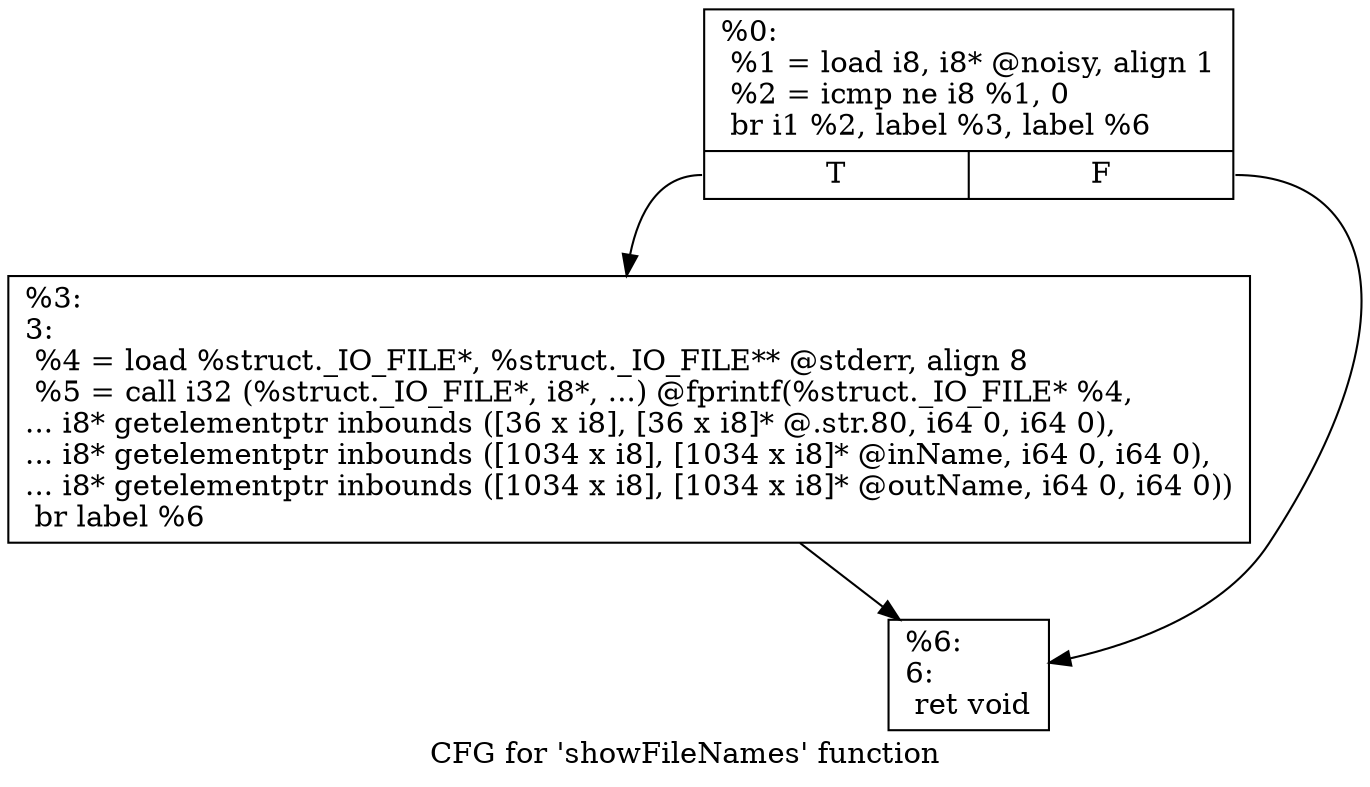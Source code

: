 digraph "CFG for 'showFileNames' function" {
	label="CFG for 'showFileNames' function";

	Node0xd61ea0 [shape=record,label="{%0:\l  %1 = load i8, i8* @noisy, align 1\l  %2 = icmp ne i8 %1, 0\l  br i1 %2, label %3, label %6\l|{<s0>T|<s1>F}}"];
	Node0xd61ea0:s0 -> Node0xd61f80;
	Node0xd61ea0:s1 -> Node0xd61fd0;
	Node0xd61f80 [shape=record,label="{%3:\l3:                                                \l  %4 = load %struct._IO_FILE*, %struct._IO_FILE** @stderr, align 8\l  %5 = call i32 (%struct._IO_FILE*, i8*, ...) @fprintf(%struct._IO_FILE* %4,\l... i8* getelementptr inbounds ([36 x i8], [36 x i8]* @.str.80, i64 0, i64 0),\l... i8* getelementptr inbounds ([1034 x i8], [1034 x i8]* @inName, i64 0, i64 0),\l... i8* getelementptr inbounds ([1034 x i8], [1034 x i8]* @outName, i64 0, i64 0))\l  br label %6\l}"];
	Node0xd61f80 -> Node0xd61fd0;
	Node0xd61fd0 [shape=record,label="{%6:\l6:                                                \l  ret void\l}"];
}
